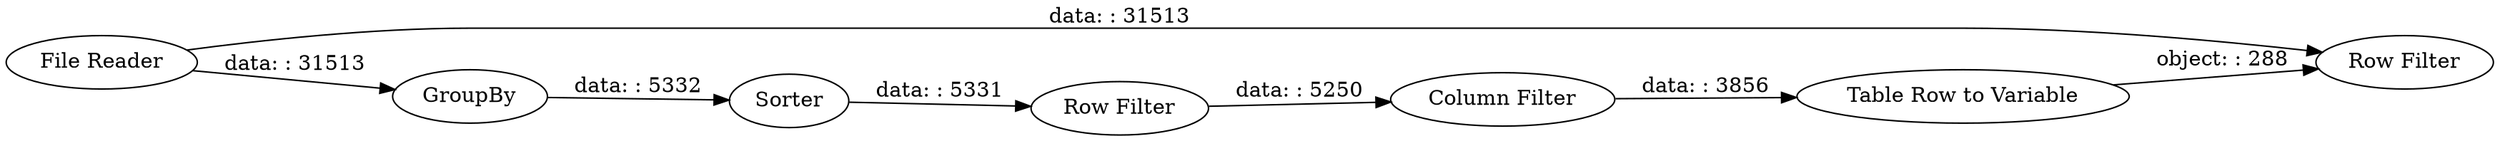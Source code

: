 digraph {
	"8058701094378552525_12" [label="Table Row to Variable"]
	"8058701094378552525_14" [label="File Reader"]
	"8058701094378552525_13" [label="Row Filter"]
	"8058701094378552525_10" [label="Column Filter"]
	"8058701094378552525_9" [label="Row Filter"]
	"8058701094378552525_8" [label=Sorter]
	"8058701094378552525_7" [label=GroupBy]
	"8058701094378552525_7" -> "8058701094378552525_8" [label="data: : 5332"]
	"8058701094378552525_10" -> "8058701094378552525_12" [label="data: : 3856"]
	"8058701094378552525_14" -> "8058701094378552525_13" [label="data: : 31513"]
	"8058701094378552525_8" -> "8058701094378552525_9" [label="data: : 5331"]
	"8058701094378552525_12" -> "8058701094378552525_13" [label="object: : 288"]
	"8058701094378552525_9" -> "8058701094378552525_10" [label="data: : 5250"]
	"8058701094378552525_14" -> "8058701094378552525_7" [label="data: : 31513"]
	rankdir=LR
}
